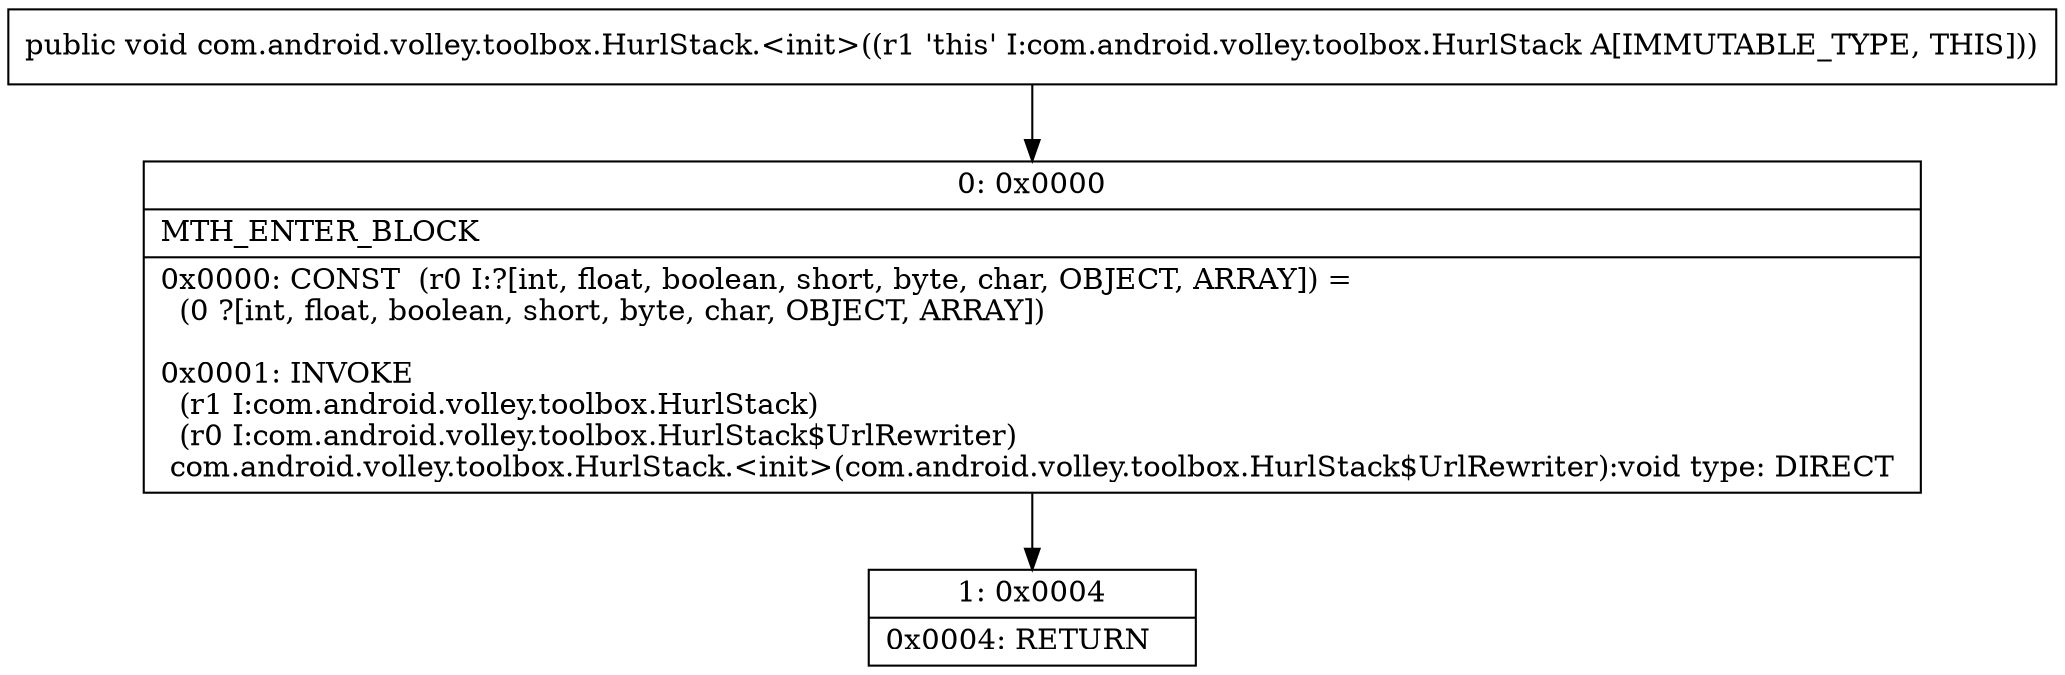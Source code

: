 digraph "CFG forcom.android.volley.toolbox.HurlStack.\<init\>()V" {
Node_0 [shape=record,label="{0\:\ 0x0000|MTH_ENTER_BLOCK\l|0x0000: CONST  (r0 I:?[int, float, boolean, short, byte, char, OBJECT, ARRAY]) = \l  (0 ?[int, float, boolean, short, byte, char, OBJECT, ARRAY])\l \l0x0001: INVOKE  \l  (r1 I:com.android.volley.toolbox.HurlStack)\l  (r0 I:com.android.volley.toolbox.HurlStack$UrlRewriter)\l com.android.volley.toolbox.HurlStack.\<init\>(com.android.volley.toolbox.HurlStack$UrlRewriter):void type: DIRECT \l}"];
Node_1 [shape=record,label="{1\:\ 0x0004|0x0004: RETURN   \l}"];
MethodNode[shape=record,label="{public void com.android.volley.toolbox.HurlStack.\<init\>((r1 'this' I:com.android.volley.toolbox.HurlStack A[IMMUTABLE_TYPE, THIS])) }"];
MethodNode -> Node_0;
Node_0 -> Node_1;
}

